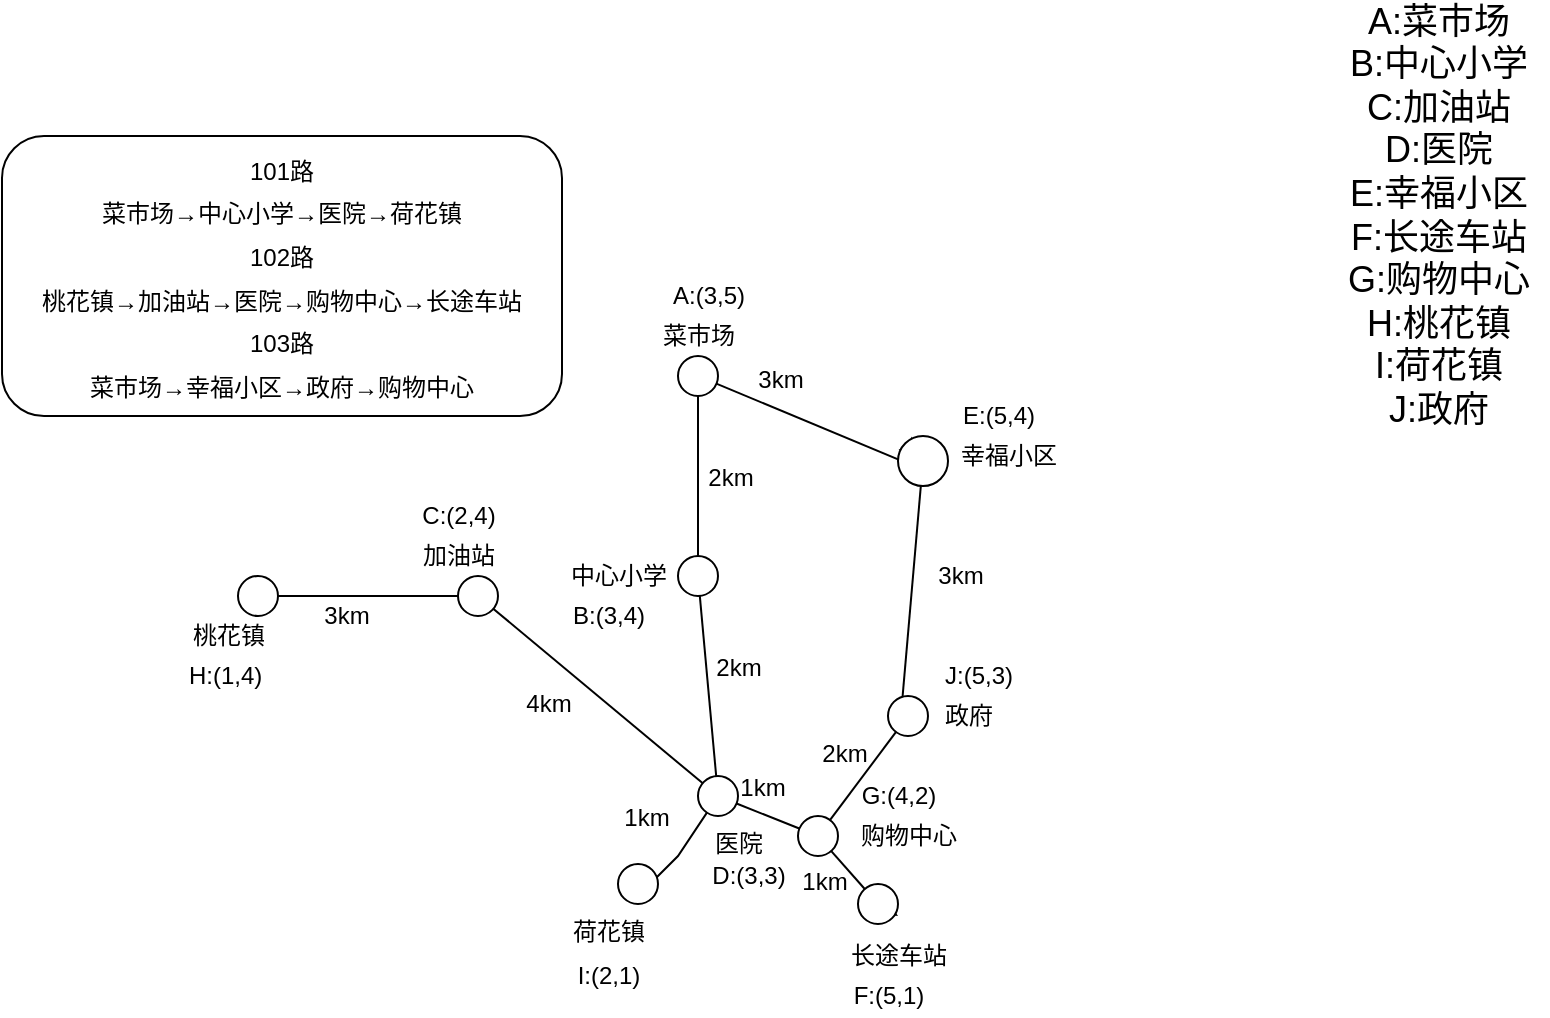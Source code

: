 <mxfile version="18.0.6" type="device"><diagram id="6a731a19-8d31-9384-78a2-239565b7b9f0" name="Page-1"><mxGraphModel dx="1038" dy="1468" grid="0" gridSize="10" guides="1" tooltips="1" connect="1" arrows="1" fold="1" page="1" pageScale="1" pageWidth="1169" pageHeight="827" background="none" math="0" shadow="0"><root><mxCell id="0"/><mxCell id="1" parent="0"/><mxCell id="xTOTo9w25OlZoddt1mar-5" value="" style="endArrow=classic;startArrow=classic;html=1;rounded=0;" parent="1" edge="1"><mxGeometry width="50" height="50" relative="1" as="geometry"><mxPoint x="470" y="270" as="sourcePoint"/><mxPoint x="470" y="160" as="targetPoint"/></mxGeometry></mxCell><mxCell id="xTOTo9w25OlZoddt1mar-9" value="菜市场" style="text;html=1;align=center;verticalAlign=middle;resizable=0;points=[];autosize=1;strokeColor=none;fillColor=none;" parent="1" vertex="1"><mxGeometry x="445" y="130" width="50" height="20" as="geometry"/></mxCell><mxCell id="xTOTo9w25OlZoddt1mar-11" value="幸福小区" style="text;html=1;align=center;verticalAlign=middle;resizable=0;points=[];autosize=1;strokeColor=none;fillColor=none;" parent="1" vertex="1"><mxGeometry x="595" y="190" width="60" height="20" as="geometry"/></mxCell><mxCell id="xTOTo9w25OlZoddt1mar-13" value="" style="endArrow=classic;startArrow=classic;html=1;rounded=0;" parent="1" edge="1"><mxGeometry width="50" height="50" relative="1" as="geometry"><mxPoint x="590" y="210" as="sourcePoint"/><mxPoint x="470" y="160" as="targetPoint"/></mxGeometry></mxCell><mxCell id="xTOTo9w25OlZoddt1mar-14" value="" style="endArrow=classic;startArrow=none;html=1;rounded=0;" parent="1" source="xTOTo9w25OlZoddt1mar-37" edge="1"><mxGeometry width="50" height="50" relative="1" as="geometry"><mxPoint x="570" y="330" as="sourcePoint"/><mxPoint x="580" y="200" as="targetPoint"/><Array as="points"/></mxGeometry></mxCell><mxCell id="xTOTo9w25OlZoddt1mar-16" value="" style="endArrow=classic;startArrow=classic;html=1;rounded=0;entryX=0.25;entryY=0;entryDx=0;entryDy=0;entryPerimeter=0;" parent="1" edge="1"><mxGeometry width="50" height="50" relative="1" as="geometry"><mxPoint x="530" y="390" as="sourcePoint"/><mxPoint x="575" y="330" as="targetPoint"/></mxGeometry></mxCell><mxCell id="xTOTo9w25OlZoddt1mar-17" value="" style="endArrow=classic;startArrow=none;html=1;rounded=0;" parent="1" source="xTOTo9w25OlZoddt1mar-50" edge="1"><mxGeometry width="50" height="50" relative="1" as="geometry"><mxPoint x="530" y="390" as="sourcePoint"/><mxPoint x="570" y="430" as="targetPoint"/></mxGeometry></mxCell><mxCell id="xTOTo9w25OlZoddt1mar-20" value="" style="endArrow=classic;startArrow=none;html=1;rounded=0;" parent="1" source="xTOTo9w25OlZoddt1mar-47" edge="1"><mxGeometry width="50" height="50" relative="1" as="geometry"><mxPoint x="480" y="370" as="sourcePoint"/><mxPoint x="470" y="260" as="targetPoint"/></mxGeometry></mxCell><mxCell id="xTOTo9w25OlZoddt1mar-21" value="" style="endArrow=classic;startArrow=none;html=1;rounded=0;entryX=-0.167;entryY=0.5;entryDx=0;entryDy=0;entryPerimeter=0;" parent="1" source="xTOTo9w25OlZoddt1mar-33" edge="1"><mxGeometry width="50" height="50" relative="1" as="geometry"><mxPoint x="480" y="370" as="sourcePoint"/><mxPoint x="529.99" y="390" as="targetPoint"/></mxGeometry></mxCell><mxCell id="xTOTo9w25OlZoddt1mar-22" value="医院" style="text;html=1;align=center;verticalAlign=middle;resizable=0;points=[];autosize=1;strokeColor=none;fillColor=none;" parent="1" vertex="1"><mxGeometry x="470" y="384" width="40" height="20" as="geometry"/></mxCell><mxCell id="xTOTo9w25OlZoddt1mar-23" value="" style="endArrow=classic;startArrow=none;html=1;rounded=0;" parent="1" source="xTOTo9w25OlZoddt1mar-35" edge="1"><mxGeometry width="50" height="50" relative="1" as="geometry"><mxPoint x="360" y="270" as="sourcePoint"/><mxPoint x="470" y="160" as="targetPoint"/></mxGeometry></mxCell><mxCell id="xTOTo9w25OlZoddt1mar-24" value="" style="endArrow=classic;startArrow=classic;html=1;rounded=0;" parent="1" edge="1"><mxGeometry width="50" height="50" relative="1" as="geometry"><mxPoint x="480" y="370" as="sourcePoint"/><mxPoint x="360" y="270" as="targetPoint"/></mxGeometry></mxCell><mxCell id="xTOTo9w25OlZoddt1mar-25" value="" style="endArrow=classic;startArrow=none;html=1;rounded=0;" parent="1" source="xTOTo9w25OlZoddt1mar-56" edge="1"><mxGeometry width="50" height="50" relative="1" as="geometry"><mxPoint x="240" y="270" as="sourcePoint"/><mxPoint x="360" y="270" as="targetPoint"/></mxGeometry></mxCell><mxCell id="xTOTo9w25OlZoddt1mar-26" value="加油站" style="text;html=1;align=center;verticalAlign=middle;resizable=0;points=[];autosize=1;strokeColor=none;fillColor=none;" parent="1" vertex="1"><mxGeometry x="325" y="240" width="50" height="20" as="geometry"/></mxCell><mxCell id="xTOTo9w25OlZoddt1mar-27" value="桃花镇&lt;br&gt;" style="text;html=1;align=center;verticalAlign=middle;resizable=0;points=[];autosize=1;strokeColor=none;fillColor=none;" parent="1" vertex="1"><mxGeometry x="210" y="280" width="50" height="20" as="geometry"/></mxCell><mxCell id="xTOTo9w25OlZoddt1mar-28" value="" style="endArrow=classic;startArrow=classic;html=1;rounded=0;" parent="1" edge="1"><mxGeometry width="50" height="50" relative="1" as="geometry"><mxPoint x="440" y="420" as="sourcePoint"/><mxPoint x="480" y="370" as="targetPoint"/><Array as="points"><mxPoint x="460" y="400"/></Array></mxGeometry></mxCell><mxCell id="xTOTo9w25OlZoddt1mar-34" value="" style="endArrow=none;startArrow=classic;html=1;rounded=0;" parent="1" target="xTOTo9w25OlZoddt1mar-33" edge="1"><mxGeometry width="50" height="50" relative="1" as="geometry"><mxPoint x="480" y="370" as="sourcePoint"/><mxPoint x="520" y="389" as="targetPoint"/></mxGeometry></mxCell><mxCell id="xTOTo9w25OlZoddt1mar-35" value="" style="ellipse;whiteSpace=wrap;html=1;aspect=fixed;" parent="1" vertex="1"><mxGeometry x="460" y="150" width="20" height="20" as="geometry"/></mxCell><mxCell id="xTOTo9w25OlZoddt1mar-31" value="" style="ellipse;whiteSpace=wrap;html=1;aspect=fixed;" parent="1" vertex="1"><mxGeometry x="350" y="260" width="20" height="20" as="geometry"/></mxCell><mxCell id="xTOTo9w25OlZoddt1mar-37" value="" style="ellipse;whiteSpace=wrap;html=1;aspect=fixed;" parent="1" vertex="1"><mxGeometry x="570" y="190" width="25" height="25" as="geometry"/></mxCell><mxCell id="xTOTo9w25OlZoddt1mar-38" value="" style="endArrow=none;startArrow=classic;html=1;rounded=0;exitX=0.05;exitY=0.26;exitDx=0;exitDy=0;exitPerimeter=0;" parent="1" target="xTOTo9w25OlZoddt1mar-37" edge="1"><mxGeometry width="50" height="50" relative="1" as="geometry"><mxPoint x="571" y="335.2" as="sourcePoint"/><mxPoint x="580" y="200" as="targetPoint"/><Array as="points"/></mxGeometry></mxCell><mxCell id="xTOTo9w25OlZoddt1mar-43" value="购物中心" style="text;html=1;align=center;verticalAlign=middle;resizable=0;points=[];autosize=1;strokeColor=none;fillColor=none;" parent="1" vertex="1"><mxGeometry x="545" y="380" width="60" height="20" as="geometry"/></mxCell><mxCell id="xTOTo9w25OlZoddt1mar-44" value="" style="ellipse;whiteSpace=wrap;html=1;aspect=fixed;" parent="1" vertex="1"><mxGeometry x="565" y="320" width="20" height="20" as="geometry"/></mxCell><mxCell id="xTOTo9w25OlZoddt1mar-46" value="政府" style="text;html=1;align=center;verticalAlign=middle;resizable=0;points=[];autosize=1;strokeColor=none;fillColor=none;" parent="1" vertex="1"><mxGeometry x="585" y="320" width="40" height="20" as="geometry"/></mxCell><mxCell id="xTOTo9w25OlZoddt1mar-47" value="" style="ellipse;whiteSpace=wrap;html=1;aspect=fixed;" parent="1" vertex="1"><mxGeometry x="460" y="250" width="20" height="20" as="geometry"/></mxCell><mxCell id="xTOTo9w25OlZoddt1mar-48" value="" style="endArrow=none;startArrow=classic;html=1;rounded=0;" parent="1" target="xTOTo9w25OlZoddt1mar-47" edge="1"><mxGeometry width="50" height="50" relative="1" as="geometry"><mxPoint x="480" y="370" as="sourcePoint"/><mxPoint x="470" y="260" as="targetPoint"/></mxGeometry></mxCell><mxCell id="xTOTo9w25OlZoddt1mar-49" value="中心小学" style="text;html=1;align=center;verticalAlign=middle;resizable=0;points=[];autosize=1;strokeColor=none;fillColor=none;" parent="1" vertex="1"><mxGeometry x="400" y="250" width="60" height="20" as="geometry"/></mxCell><mxCell id="xTOTo9w25OlZoddt1mar-33" value="" style="ellipse;whiteSpace=wrap;html=1;aspect=fixed;" parent="1" vertex="1"><mxGeometry x="470" y="360" width="20" height="20" as="geometry"/></mxCell><mxCell id="xTOTo9w25OlZoddt1mar-50" value="" style="ellipse;whiteSpace=wrap;html=1;aspect=fixed;" parent="1" vertex="1"><mxGeometry x="550" y="414" width="20" height="20" as="geometry"/></mxCell><mxCell id="xTOTo9w25OlZoddt1mar-54" value="" style="endArrow=none;startArrow=classic;html=1;rounded=0;" parent="1" target="xTOTo9w25OlZoddt1mar-50" edge="1"><mxGeometry width="50" height="50" relative="1" as="geometry"><mxPoint x="530" y="390" as="sourcePoint"/><mxPoint x="570" y="430" as="targetPoint"/></mxGeometry></mxCell><mxCell id="xTOTo9w25OlZoddt1mar-55" value="长途车站" style="text;html=1;align=center;verticalAlign=middle;resizable=0;points=[];autosize=1;strokeColor=none;fillColor=none;" parent="1" vertex="1"><mxGeometry x="540" y="440" width="60" height="20" as="geometry"/></mxCell><mxCell id="xTOTo9w25OlZoddt1mar-40" value="" style="ellipse;whiteSpace=wrap;html=1;aspect=fixed;" parent="1" vertex="1"><mxGeometry x="520" y="380" width="20" height="20" as="geometry"/></mxCell><mxCell id="xTOTo9w25OlZoddt1mar-56" value="" style="ellipse;whiteSpace=wrap;html=1;aspect=fixed;" parent="1" vertex="1"><mxGeometry x="240" y="260" width="20" height="20" as="geometry"/></mxCell><mxCell id="xTOTo9w25OlZoddt1mar-57" value="" style="endArrow=none;startArrow=classic;html=1;rounded=0;" parent="1" target="xTOTo9w25OlZoddt1mar-56" edge="1"><mxGeometry width="50" height="50" relative="1" as="geometry"><mxPoint x="240" y="270" as="sourcePoint"/><mxPoint x="360" y="270" as="targetPoint"/></mxGeometry></mxCell><mxCell id="xTOTo9w25OlZoddt1mar-58" value="" style="ellipse;whiteSpace=wrap;html=1;aspect=fixed;" parent="1" vertex="1"><mxGeometry x="430" y="404" width="20" height="20" as="geometry"/></mxCell><mxCell id="xTOTo9w25OlZoddt1mar-62" value="&lt;font style=&quot;font-size: 12px;&quot;&gt;荷花镇&lt;/font&gt;" style="text;html=1;align=center;verticalAlign=middle;resizable=0;points=[];autosize=1;strokeColor=none;fillColor=none;fontSize=24;" parent="1" vertex="1"><mxGeometry x="400" y="414" width="50" height="40" as="geometry"/></mxCell><mxCell id="xTOTo9w25OlZoddt1mar-65" value="&lt;span style=&quot;font-size: 18px;&quot;&gt;A:菜市场&lt;br&gt;B:中心小学&lt;br&gt;C:加油站&lt;br&gt;D:医院&lt;br&gt;E:幸福小区&lt;br&gt;F:长途车站&lt;br&gt;G:购物中心&lt;br&gt;H:桃花镇&lt;br&gt;I:荷花镇&lt;br&gt;J:政府&lt;br&gt;&lt;/span&gt;" style="text;html=1;align=center;verticalAlign=middle;resizable=0;points=[];autosize=1;strokeColor=none;fillColor=none;" parent="1" vertex="1"><mxGeometry x="785" width="110" height="160" as="geometry"/></mxCell><mxCell id="xTOTo9w25OlZoddt1mar-66" value="&lt;span style=&quot;font-size: 12px;&quot;&gt;101路&lt;br&gt;菜市场→中心小学→医院→荷花镇&lt;br&gt;102路&lt;br&gt;桃花镇→加油站→医院→购物中心→长途车站&lt;/span&gt;&lt;br style=&quot;font-size: 12px;&quot;&gt;&lt;span style=&quot;font-size: 12px;&quot;&gt;103路&lt;/span&gt;&lt;br style=&quot;font-size: 12px;&quot;&gt;&lt;span style=&quot;font-size: 12px;&quot;&gt;菜市场→幸福小区→政府→购物中心&lt;/span&gt;" style="rounded=1;whiteSpace=wrap;html=1;fontSize=18;" parent="1" vertex="1"><mxGeometry x="122" y="40" width="280" height="140" as="geometry"/></mxCell><mxCell id="epqeLJJGPjszQrDjTu59-1" value="&lt;span style=&quot;white-space: pre;&quot;&gt;&#9;&lt;/span&gt;H:(1,4)" style="text;html=1;align=center;verticalAlign=middle;resizable=0;points=[];autosize=1;strokeColor=none;fillColor=none;" parent="1" vertex="1"><mxGeometry x="180" y="300" width="80" height="20" as="geometry"/></mxCell><mxCell id="epqeLJJGPjszQrDjTu59-2" value="C:(2,4)" style="text;html=1;align=center;verticalAlign=middle;resizable=0;points=[];autosize=1;strokeColor=none;fillColor=none;" parent="1" vertex="1"><mxGeometry x="325" y="220" width="50" height="20" as="geometry"/></mxCell><mxCell id="epqeLJJGPjszQrDjTu59-3" value="B:(3,4)" style="text;html=1;align=center;verticalAlign=middle;resizable=0;points=[];autosize=1;strokeColor=none;fillColor=none;" parent="1" vertex="1"><mxGeometry x="400" y="270" width="50" height="20" as="geometry"/></mxCell><mxCell id="epqeLJJGPjszQrDjTu59-4" value="A:(3,5)" style="text;html=1;align=center;verticalAlign=middle;resizable=0;points=[];autosize=1;strokeColor=none;fillColor=none;" parent="1" vertex="1"><mxGeometry x="450" y="110" width="50" height="20" as="geometry"/></mxCell><mxCell id="epqeLJJGPjszQrDjTu59-5" value="E:(5,4)" style="text;html=1;align=center;verticalAlign=middle;resizable=0;points=[];autosize=1;strokeColor=none;fillColor=none;" parent="1" vertex="1"><mxGeometry x="595" y="170" width="50" height="20" as="geometry"/></mxCell><mxCell id="epqeLJJGPjszQrDjTu59-6" value="J:(5,3)" style="text;html=1;align=center;verticalAlign=middle;resizable=0;points=[];autosize=1;strokeColor=none;fillColor=none;" parent="1" vertex="1"><mxGeometry x="585" y="300" width="50" height="20" as="geometry"/></mxCell><mxCell id="epqeLJJGPjszQrDjTu59-7" value="G:(4,2)" style="text;html=1;align=center;verticalAlign=middle;resizable=0;points=[];autosize=1;strokeColor=none;fillColor=none;" parent="1" vertex="1"><mxGeometry x="545" y="360" width="50" height="20" as="geometry"/></mxCell><mxCell id="epqeLJJGPjszQrDjTu59-10" value="F:(5,1)" style="text;html=1;align=center;verticalAlign=middle;resizable=0;points=[];autosize=1;strokeColor=none;fillColor=none;" parent="1" vertex="1"><mxGeometry x="540" y="460" width="50" height="20" as="geometry"/></mxCell><mxCell id="epqeLJJGPjszQrDjTu59-13" value="D:(3,3)" style="text;html=1;align=center;verticalAlign=middle;resizable=0;points=[];autosize=1;strokeColor=none;fillColor=none;" parent="1" vertex="1"><mxGeometry x="470" y="400" width="50" height="20" as="geometry"/></mxCell><mxCell id="epqeLJJGPjszQrDjTu59-14" value="I:(2,1)" style="text;html=1;align=center;verticalAlign=middle;resizable=0;points=[];autosize=1;strokeColor=none;fillColor=none;" parent="1" vertex="1"><mxGeometry x="400" y="450" width="50" height="20" as="geometry"/></mxCell><mxCell id="odu4zXf9MuQa8icvhkgs-1" value="3km" style="text;html=1;align=center;verticalAlign=middle;resizable=0;points=[];autosize=1;strokeColor=none;fillColor=none;" parent="1" vertex="1"><mxGeometry x="278" y="271" width="32" height="18" as="geometry"/></mxCell><mxCell id="odu4zXf9MuQa8icvhkgs-2" value="4km" style="text;html=1;align=center;verticalAlign=middle;resizable=0;points=[];autosize=1;strokeColor=none;fillColor=none;" parent="1" vertex="1"><mxGeometry x="379" y="315" width="32" height="18" as="geometry"/></mxCell><mxCell id="odu4zXf9MuQa8icvhkgs-3" value="2km&lt;br&gt;" style="text;html=1;align=center;verticalAlign=middle;resizable=0;points=[];autosize=1;strokeColor=none;fillColor=none;" parent="1" vertex="1"><mxGeometry x="474" y="297" width="32" height="18" as="geometry"/></mxCell><mxCell id="odu4zXf9MuQa8icvhkgs-4" value="1km&lt;br&gt;" style="text;html=1;align=center;verticalAlign=middle;resizable=0;points=[];autosize=1;strokeColor=none;fillColor=none;" parent="1" vertex="1"><mxGeometry x="428" y="372" width="32" height="18" as="geometry"/></mxCell><mxCell id="odu4zXf9MuQa8icvhkgs-5" value="1km" style="text;html=1;align=center;verticalAlign=middle;resizable=0;points=[];autosize=1;strokeColor=none;fillColor=none;" parent="1" vertex="1"><mxGeometry x="486" y="357" width="32" height="18" as="geometry"/></mxCell><mxCell id="odu4zXf9MuQa8icvhkgs-6" value="1km" style="text;html=1;align=center;verticalAlign=middle;resizable=0;points=[];autosize=1;strokeColor=none;fillColor=none;" parent="1" vertex="1"><mxGeometry x="517" y="404" width="32" height="18" as="geometry"/></mxCell><mxCell id="odu4zXf9MuQa8icvhkgs-7" value="3km" style="text;html=1;align=center;verticalAlign=middle;resizable=0;points=[];autosize=1;strokeColor=none;fillColor=none;" parent="1" vertex="1"><mxGeometry x="585" y="251" width="32" height="18" as="geometry"/></mxCell><mxCell id="odu4zXf9MuQa8icvhkgs-8" value="3km" style="text;html=1;align=center;verticalAlign=middle;resizable=0;points=[];autosize=1;strokeColor=none;fillColor=none;" parent="1" vertex="1"><mxGeometry x="495" y="153" width="32" height="18" as="geometry"/></mxCell><mxCell id="odu4zXf9MuQa8icvhkgs-9" value="2km" style="text;html=1;align=center;verticalAlign=middle;resizable=0;points=[];autosize=1;strokeColor=none;fillColor=none;" parent="1" vertex="1"><mxGeometry x="470" y="202" width="32" height="18" as="geometry"/></mxCell><mxCell id="XgTMKlQ1Dap8KKhZBzeC-1" value="2km" style="text;html=1;align=center;verticalAlign=middle;resizable=0;points=[];autosize=1;strokeColor=none;fillColor=none;" vertex="1" parent="1"><mxGeometry x="527" y="340" width="32" height="18" as="geometry"/></mxCell></root></mxGraphModel></diagram></mxfile>